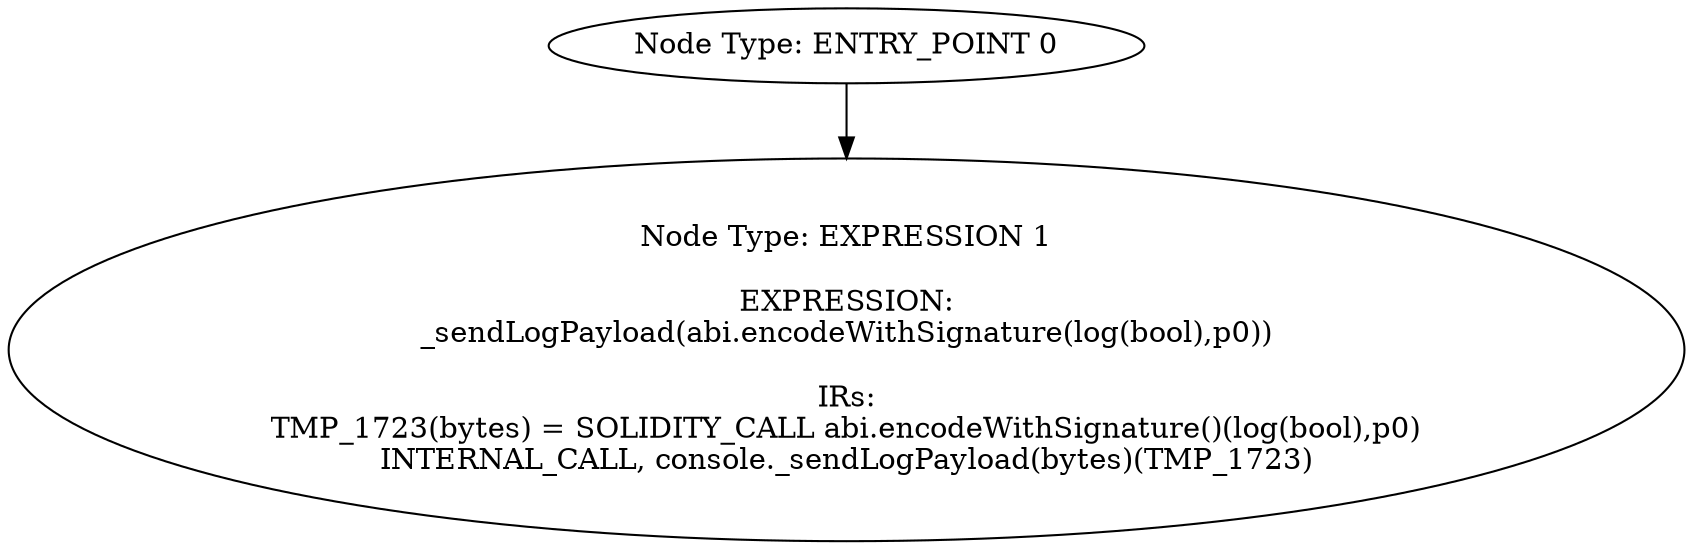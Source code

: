 digraph{
0[label="Node Type: ENTRY_POINT 0
"];
0->1;
1[label="Node Type: EXPRESSION 1

EXPRESSION:
_sendLogPayload(abi.encodeWithSignature(log(bool),p0))

IRs:
TMP_1723(bytes) = SOLIDITY_CALL abi.encodeWithSignature()(log(bool),p0)
INTERNAL_CALL, console._sendLogPayload(bytes)(TMP_1723)"];
}
